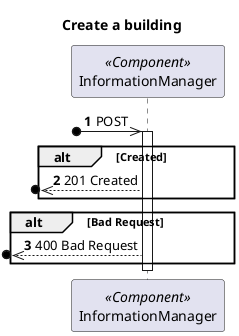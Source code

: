 @startuml
'https://plantuml.com/sequence-diagram

autonumber
skinparam packageStyle rect

title Create a building

participant "InformationManager" as IM <<Component>>

?o->> IM : POST

activate IM
alt Created
   ?o<<--IM : 201 Created
end
alt Bad Request
   ?o<<--IM : 400 Bad Request
end
deactivate IM


@enduml
